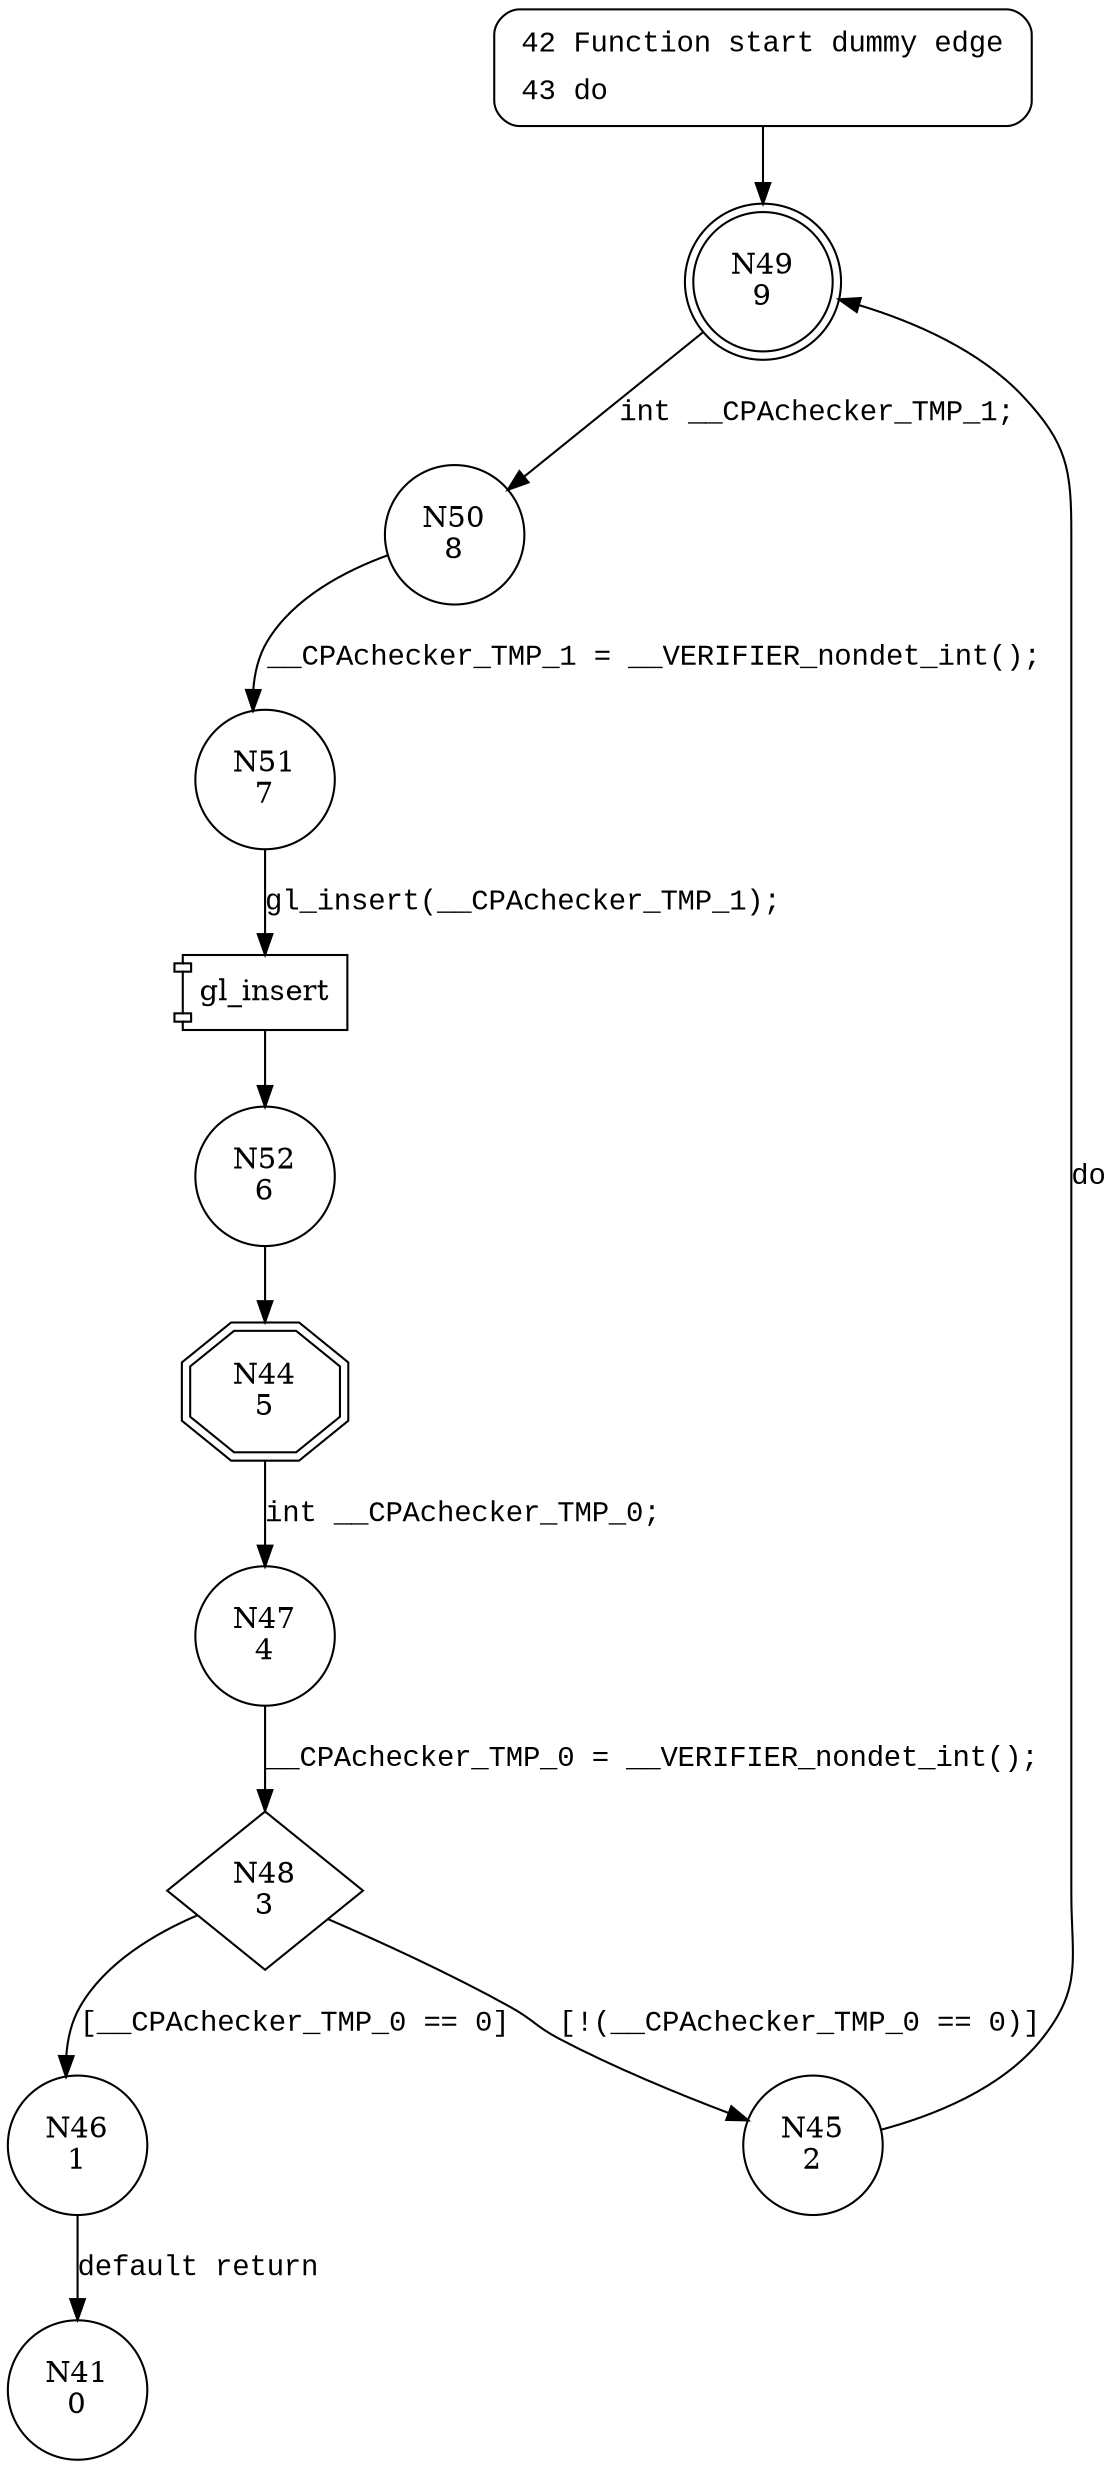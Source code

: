 digraph gl_read {
49 [shape="doublecircle" label="N49\n9"]
50 [shape="circle" label="N50\n8"]
51 [shape="circle" label="N51\n7"]
52 [shape="circle" label="N52\n6"]
44 [shape="doubleoctagon" label="N44\n5"]
47 [shape="circle" label="N47\n4"]
48 [shape="diamond" label="N48\n3"]
46 [shape="circle" label="N46\n1"]
45 [shape="circle" label="N45\n2"]
41 [shape="circle" label="N41\n0"]
42 [style="filled,bold" penwidth="1" fillcolor="white" fontname="Courier New" shape="Mrecord" label=<<table border="0" cellborder="0" cellpadding="3" bgcolor="white"><tr><td align="right">42</td><td align="left">Function start dummy edge</td></tr><tr><td align="right">43</td><td align="left">do</td></tr></table>>]
42 -> 49[label=""]
49 -> 50 [label="int __CPAchecker_TMP_1;" fontname="Courier New"]
100017 [shape="component" label="gl_insert"]
51 -> 100017 [label="gl_insert(__CPAchecker_TMP_1);" fontname="Courier New"]
100017 -> 52 [label="" fontname="Courier New"]
44 -> 47 [label="int __CPAchecker_TMP_0;" fontname="Courier New"]
48 -> 46 [label="[__CPAchecker_TMP_0 == 0]" fontname="Courier New"]
48 -> 45 [label="[!(__CPAchecker_TMP_0 == 0)]" fontname="Courier New"]
46 -> 41 [label="default return" fontname="Courier New"]
50 -> 51 [label="__CPAchecker_TMP_1 = __VERIFIER_nondet_int();" fontname="Courier New"]
52 -> 44 [label="" fontname="Courier New"]
47 -> 48 [label="__CPAchecker_TMP_0 = __VERIFIER_nondet_int();" fontname="Courier New"]
45 -> 49 [label="do" fontname="Courier New"]
}